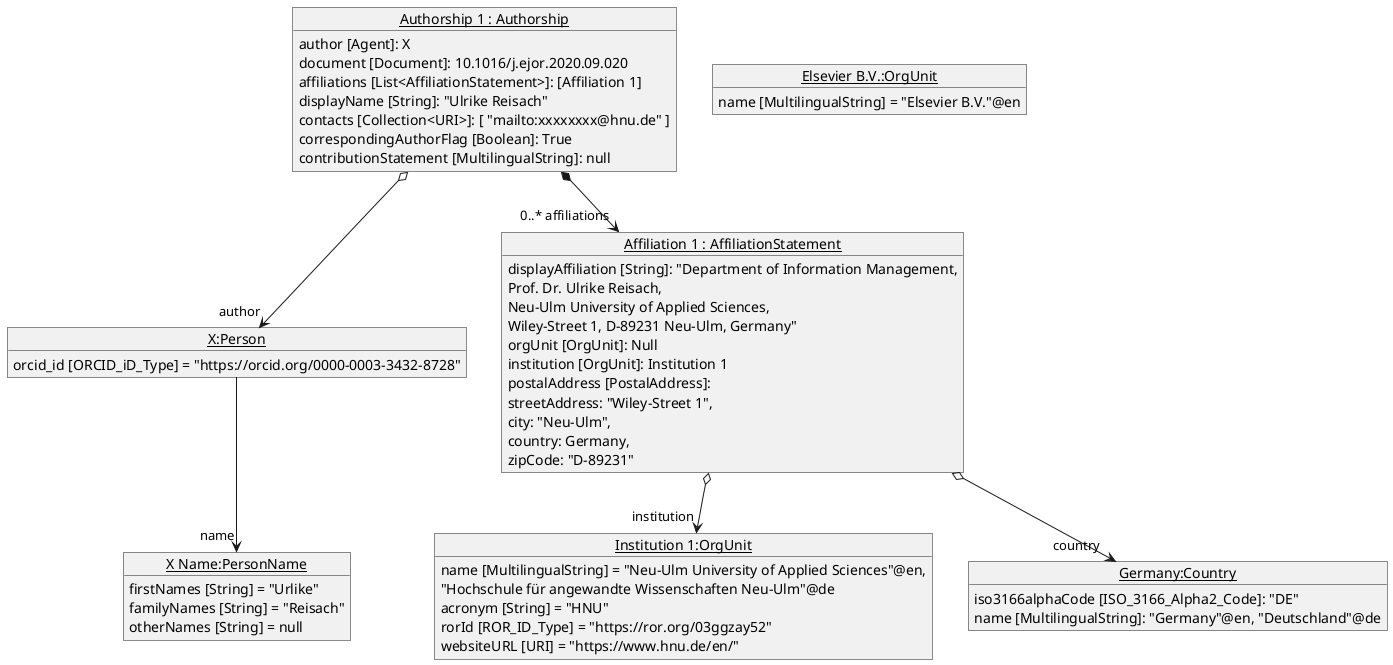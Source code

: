 @startuml
	object "<u>X:Person</u>" as X {
           orcid_id [ORCID_iD_Type] = "https://orcid.org/0000-0003-3432-8728"
        }

	object "<u>X Name:PersonName</u>" as XName {
            firstNames [String] = "Urlike"
            familyNames [String] = "Reisach"
            otherNames [String] = null
        }

    X --> "name" XName

    object "<u>Institution 1:OrgUnit</u>" as Ins1 {
    	    name [MultilingualString] = "Neu-Ulm University of Applied Sciences"@en,
    	    "Hochschule für angewandte Wissenschaften Neu-Ulm"@de
            acronym [String] = "HNU"
            rorId [ROR_ID_Type] = "https://ror.org/03ggzay52"
            websiteURL [URI] = "https://www.hnu.de/en/"
    	}

    object "<u>Germany:Country</u>" as Ger {
            iso3166alphaCode [ISO_3166_Alpha2_Code]: "DE"
            name [MultilingualString]: "Germany"@en, "Deutschland"@de
        }

    object "<u>Elsevier B.V.:OrgUnit</u>" as Elsevier {
            name [MultilingualString] = "Elsevier B.V."@en
        }

    object "<u>Affiliation 1 : AffiliationStatement</u>" as Aff1 {
            displayAffiliation [String]: "Department of Information Management,
                 Prof. Dr. Ulrike Reisach,
                 Neu-Ulm University of Applied Sciences,
                 Wiley-Street 1, D-89231 Neu-Ulm, Germany"
            orgUnit [OrgUnit]: Null
            institution [OrgUnit]: Institution 1
            postalAddress [PostalAddress]:
                  streetAddress: "Wiley-Street 1",
                  city: "Neu-Ulm",
                  country: Germany,
                  zipCode: "D-89231"
        }

    object "<u>Authorship 1 : Authorship</u>" as Aut1 {
                author [Agent]: X
                 document [Document]: 10.1016/j.ejor.2020.09.020
                 affiliations [List<AffiliationStatement>]: [Affiliation 1]
                 displayName [String]: "Ulrike Reisach"
                 contacts [Collection<URI>]: [ "mailto:xxxxxxxx@hnu.de" ]
                 correspondingAuthorFlag [Boolean]: True
                 contributionStatement [MultilingualString]: null
            }
      Aut1 o--> "author" X
      Aff1 o--> "institution" Ins1
      Aff1 o--> "country" Ger
      Aut1 *--> "0..* affiliations" Aff1

@enduml